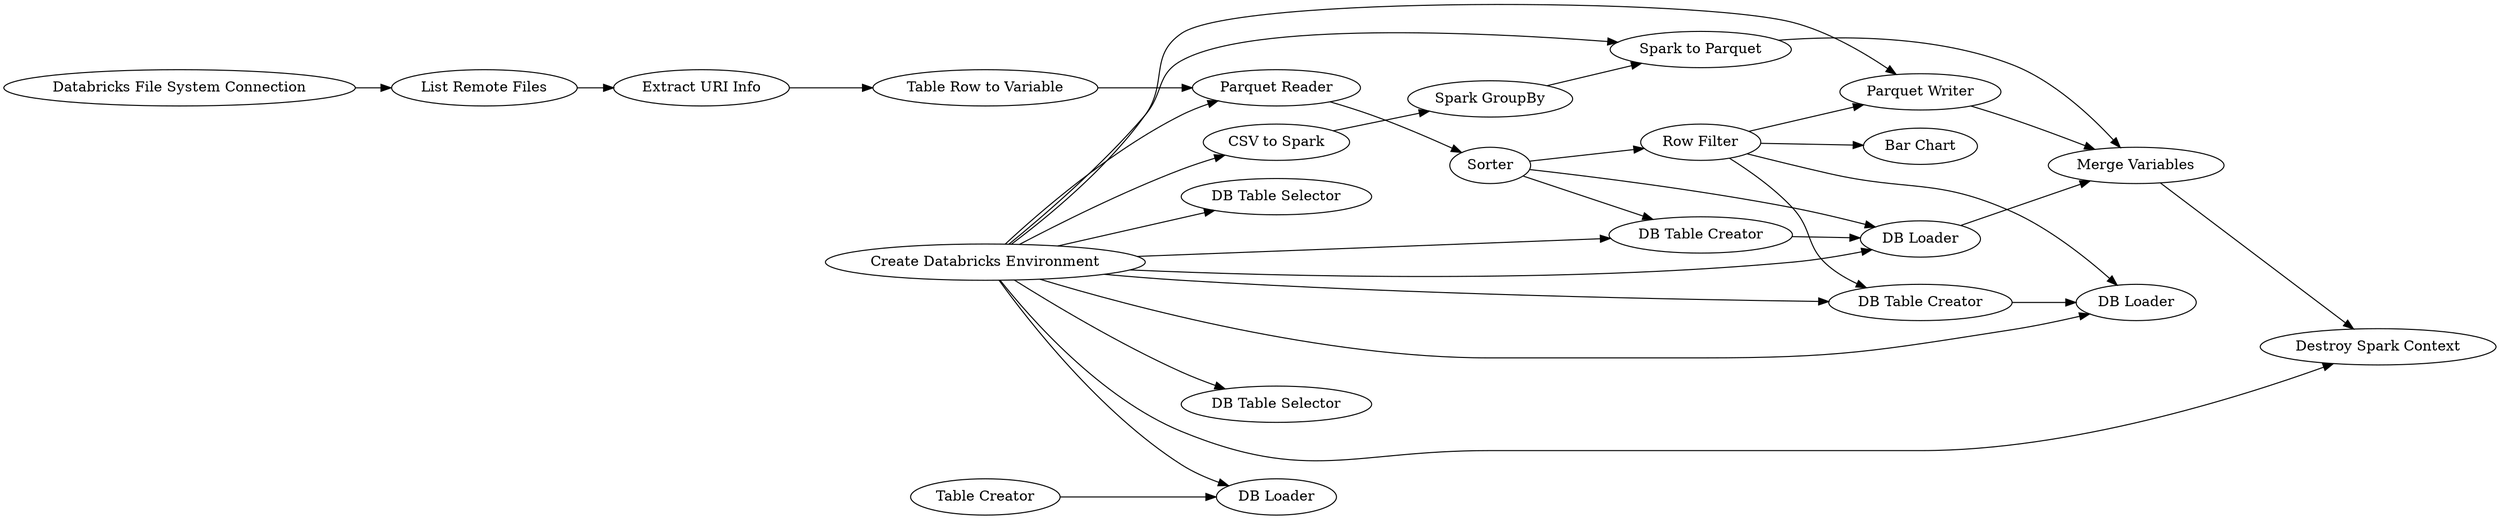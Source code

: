 digraph {
	"-2272274455158288170_869" [label="Row Filter"]
	"-2272274455158288170_883" [label="DB Table Creator"]
	"-2272274455158288170_102" [label="DB Loader"]
	"-2272274455158288170_884" [label="DB Loader"]
	"-2272274455158288170_885" [label="DB Table Selector"]
	"-2272274455158288170_855" [label="Parquet Reader"]
	"-2272274455158288170_867" [label="Bar Chart"]
	"-2272274455158288170_877" [label="Merge Variables"]
	"-2272274455158288170_861" [label="Parquet Writer"]
	"-2272274455158288170_868" [label=Sorter]
	"-2272274455158288170_881" [label="DB Table Creator"]
	"-1975566137678923557_880" [label="Extract URI Info"]
	"-2272274455158288170_865" [label="Spark GroupBy"]
	"-2272274455158288170_850" [label="DB Table Selector"]
	"-2272274455158288170_854" [label="List Remote Files"]
	"-2272274455158288170_860" [label="Spark to Parquet"]
	"-2272274455158288170_876" [label="Destroy Spark Context"]
	"-1975566137678923557_878" [label="Table Row to Variable"]
	"-2272274455158288170_864" [label="CSV to Spark"]
	"-2272274455158288170_903" [label="Table Creator"]
	"-2272274455158288170_849" [label="Databricks File System Connection"]
	"-2272274455158288170_893" [label="DB Loader"]
	"-2272274455158288170_100" [label="Create Databricks Environment"]
	"-2272274455158288170_869" -> "-2272274455158288170_883"
	"-2272274455158288170_869" -> "-2272274455158288170_867"
	"-2272274455158288170_102" -> "-2272274455158288170_877"
	"-2272274455158288170_100" -> "-2272274455158288170_855"
	"-2272274455158288170_100" -> "-2272274455158288170_102"
	"-2272274455158288170_883" -> "-2272274455158288170_884"
	"-2272274455158288170_868" -> "-2272274455158288170_869"
	"-2272274455158288170_100" -> "-2272274455158288170_860"
	"-2272274455158288170_864" -> "-2272274455158288170_865"
	"-2272274455158288170_855" -> "-2272274455158288170_868"
	"-2272274455158288170_100" -> "-2272274455158288170_850"
	"-2272274455158288170_100" -> "-2272274455158288170_861"
	"-2272274455158288170_100" -> "-2272274455158288170_884"
	"-2272274455158288170_868" -> "-2272274455158288170_102"
	"-2272274455158288170_100" -> "-2272274455158288170_881"
	"-2272274455158288170_854" -> "-1975566137678923557_880"
	"-2272274455158288170_877" -> "-2272274455158288170_876"
	"-2272274455158288170_869" -> "-2272274455158288170_861"
	"-2272274455158288170_860" -> "-2272274455158288170_877"
	"-2272274455158288170_100" -> "-2272274455158288170_893"
	"-2272274455158288170_869" -> "-2272274455158288170_884"
	"-2272274455158288170_865" -> "-2272274455158288170_860"
	"-1975566137678923557_878" -> "-2272274455158288170_855"
	"-2272274455158288170_861" -> "-2272274455158288170_877"
	"-2272274455158288170_903" -> "-2272274455158288170_893"
	"-2272274455158288170_868" -> "-2272274455158288170_881"
	"-2272274455158288170_100" -> "-2272274455158288170_876"
	"-2272274455158288170_881" -> "-2272274455158288170_102"
	"-2272274455158288170_849" -> "-2272274455158288170_854"
	"-2272274455158288170_100" -> "-2272274455158288170_883"
	"-1975566137678923557_880" -> "-1975566137678923557_878"
	"-2272274455158288170_100" -> "-2272274455158288170_885"
	"-2272274455158288170_100" -> "-2272274455158288170_864"
	rankdir=LR
}
